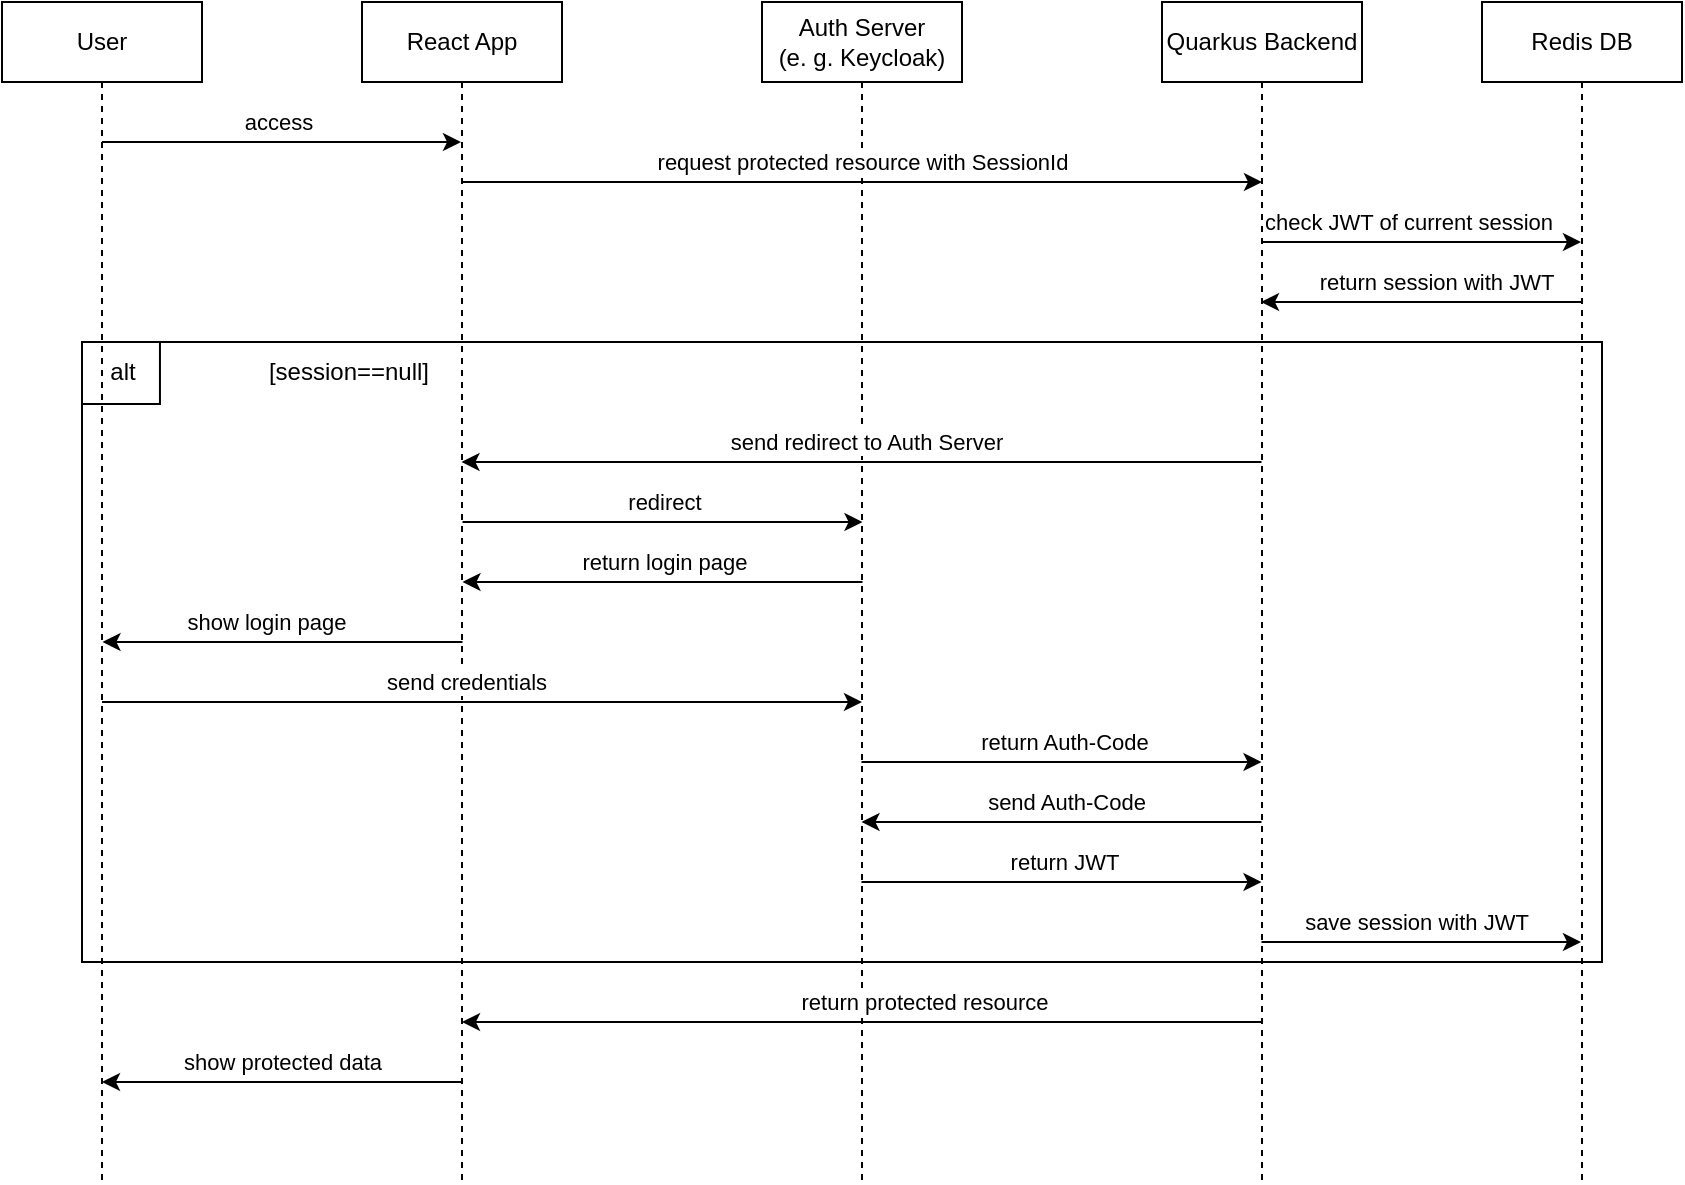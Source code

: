 <mxfile version="26.2.9">
  <diagram name="Page-1" id="XmjLJUbvg6ucZzx4xWFB">
    <mxGraphModel dx="1548" dy="824" grid="1" gridSize="10" guides="1" tooltips="1" connect="1" arrows="1" fold="1" page="1" pageScale="1" pageWidth="850" pageHeight="1100" math="0" shadow="0">
      <root>
        <mxCell id="0" />
        <mxCell id="1" parent="0" />
        <mxCell id="1c6_w9v8WD8D4lncaG84-82" value="" style="group" parent="1" vertex="1" connectable="0">
          <mxGeometry x="50" y="220" width="760" height="310" as="geometry" />
        </mxCell>
        <mxCell id="1c6_w9v8WD8D4lncaG84-58" value="" style="rounded=0;whiteSpace=wrap;html=1;" parent="1c6_w9v8WD8D4lncaG84-82" vertex="1">
          <mxGeometry width="760" height="310" as="geometry" />
        </mxCell>
        <mxCell id="1c6_w9v8WD8D4lncaG84-60" value="[session==null]" style="text;html=1;align=center;verticalAlign=middle;resizable=0;points=[];autosize=1;strokeColor=none;fillColor=none;" parent="1c6_w9v8WD8D4lncaG84-82" vertex="1">
          <mxGeometry x="82.909" width="100" height="30" as="geometry" />
        </mxCell>
        <mxCell id="1c6_w9v8WD8D4lncaG84-65" value="" style="group" parent="1c6_w9v8WD8D4lncaG84-82" vertex="1" connectable="0">
          <mxGeometry width="38.974" height="31" as="geometry" />
        </mxCell>
        <mxCell id="1c6_w9v8WD8D4lncaG84-63" value="" style="rounded=0;whiteSpace=wrap;html=1;" parent="1c6_w9v8WD8D4lncaG84-65" vertex="1">
          <mxGeometry width="38.974" height="31" as="geometry" />
        </mxCell>
        <mxCell id="1c6_w9v8WD8D4lncaG84-59" value="alt" style="text;html=1;align=center;verticalAlign=middle;resizable=0;points=[];autosize=1;strokeColor=none;fillColor=none;" parent="1c6_w9v8WD8D4lncaG84-65" vertex="1">
          <mxGeometry width="40" height="30" as="geometry" />
        </mxCell>
        <mxCell id="1c6_w9v8WD8D4lncaG84-27" value="User" style="shape=umlLifeline;perimeter=lifelinePerimeter;whiteSpace=wrap;html=1;container=0;dropTarget=0;collapsible=0;recursiveResize=0;outlineConnect=0;portConstraint=eastwest;newEdgeStyle={&quot;edgeStyle&quot;:&quot;elbowEdgeStyle&quot;,&quot;elbow&quot;:&quot;vertical&quot;,&quot;curved&quot;:0,&quot;rounded&quot;:0};" parent="1" vertex="1">
          <mxGeometry x="10" y="50" width="100" height="590" as="geometry" />
        </mxCell>
        <mxCell id="1c6_w9v8WD8D4lncaG84-28" value="React App" style="shape=umlLifeline;perimeter=lifelinePerimeter;whiteSpace=wrap;html=1;container=0;dropTarget=0;collapsible=0;recursiveResize=0;outlineConnect=0;portConstraint=eastwest;newEdgeStyle={&quot;edgeStyle&quot;:&quot;elbowEdgeStyle&quot;,&quot;elbow&quot;:&quot;vertical&quot;,&quot;curved&quot;:0,&quot;rounded&quot;:0};" parent="1" vertex="1">
          <mxGeometry x="190" y="50" width="100" height="590" as="geometry" />
        </mxCell>
        <mxCell id="1c6_w9v8WD8D4lncaG84-29" value="Auth Server&lt;div&gt;(e. g. Keycloak)&lt;/div&gt;" style="shape=umlLifeline;perimeter=lifelinePerimeter;whiteSpace=wrap;html=1;container=0;dropTarget=0;collapsible=0;recursiveResize=0;outlineConnect=0;portConstraint=eastwest;newEdgeStyle={&quot;edgeStyle&quot;:&quot;elbowEdgeStyle&quot;,&quot;elbow&quot;:&quot;vertical&quot;,&quot;curved&quot;:0,&quot;rounded&quot;:0};" parent="1" vertex="1">
          <mxGeometry x="390" y="50" width="100" height="590" as="geometry" />
        </mxCell>
        <mxCell id="1c6_w9v8WD8D4lncaG84-30" value="Quarkus Backend" style="shape=umlLifeline;perimeter=lifelinePerimeter;whiteSpace=wrap;html=1;container=0;dropTarget=0;collapsible=0;recursiveResize=0;outlineConnect=0;portConstraint=eastwest;newEdgeStyle={&quot;edgeStyle&quot;:&quot;elbowEdgeStyle&quot;,&quot;elbow&quot;:&quot;vertical&quot;,&quot;curved&quot;:0,&quot;rounded&quot;:0};" parent="1" vertex="1">
          <mxGeometry x="590" y="50" width="100" height="590" as="geometry" />
        </mxCell>
        <mxCell id="1c6_w9v8WD8D4lncaG84-31" value="" style="endArrow=classic;html=1;rounded=0;" parent="1" target="1c6_w9v8WD8D4lncaG84-28" edge="1" source="1c6_w9v8WD8D4lncaG84-27">
          <mxGeometry width="50" height="50" relative="1" as="geometry">
            <mxPoint x="65" y="120.0" as="sourcePoint" />
            <mxPoint x="170" y="120" as="targetPoint" />
            <Array as="points">
              <mxPoint x="140" y="120" />
            </Array>
          </mxGeometry>
        </mxCell>
        <mxCell id="1c6_w9v8WD8D4lncaG84-32" value="access" style="edgeLabel;html=1;align=center;verticalAlign=middle;resizable=0;points=[];" parent="1c6_w9v8WD8D4lncaG84-31" vertex="1" connectable="0">
          <mxGeometry x="0.238" y="-1" relative="1" as="geometry">
            <mxPoint x="-23" y="-11" as="offset" />
          </mxGeometry>
        </mxCell>
        <mxCell id="1c6_w9v8WD8D4lncaG84-37" value="" style="endArrow=classic;html=1;rounded=0;" parent="1" edge="1">
          <mxGeometry width="50" height="50" relative="1" as="geometry">
            <mxPoint x="240.25" y="370" as="sourcePoint" />
            <mxPoint x="60.25" y="370" as="targetPoint" />
          </mxGeometry>
        </mxCell>
        <mxCell id="1c6_w9v8WD8D4lncaG84-38" value="show login page" style="edgeLabel;html=1;align=center;verticalAlign=middle;resizable=0;points=[];" parent="1c6_w9v8WD8D4lncaG84-37" vertex="1" connectable="0">
          <mxGeometry x="0.306" y="-1" relative="1" as="geometry">
            <mxPoint x="19" y="-9" as="offset" />
          </mxGeometry>
        </mxCell>
        <mxCell id="1c6_w9v8WD8D4lncaG84-39" value="" style="endArrow=classic;html=1;rounded=0;" parent="1" edge="1">
          <mxGeometry width="50" height="50" relative="1" as="geometry">
            <mxPoint x="60" y="400" as="sourcePoint" />
            <mxPoint x="440" y="400" as="targetPoint" />
          </mxGeometry>
        </mxCell>
        <mxCell id="1c6_w9v8WD8D4lncaG84-40" value="send credentials" style="edgeLabel;html=1;align=center;verticalAlign=middle;resizable=0;points=[];" parent="1c6_w9v8WD8D4lncaG84-39" vertex="1" connectable="0">
          <mxGeometry x="-0.313" y="-2" relative="1" as="geometry">
            <mxPoint x="51" y="-12" as="offset" />
          </mxGeometry>
        </mxCell>
        <mxCell id="1c6_w9v8WD8D4lncaG84-43" value="" style="endArrow=classic;html=1;rounded=0;" parent="1" edge="1">
          <mxGeometry width="50" height="50" relative="1" as="geometry">
            <mxPoint x="240" y="140" as="sourcePoint" />
            <mxPoint x="640" y="140" as="targetPoint" />
          </mxGeometry>
        </mxCell>
        <mxCell id="1c6_w9v8WD8D4lncaG84-44" value="request protected resource with SessionId" style="edgeLabel;html=1;align=center;verticalAlign=middle;resizable=0;points=[];" parent="1c6_w9v8WD8D4lncaG84-43" vertex="1" connectable="0">
          <mxGeometry x="-0.42" y="2" relative="1" as="geometry">
            <mxPoint x="84" y="-8" as="offset" />
          </mxGeometry>
        </mxCell>
        <mxCell id="1c6_w9v8WD8D4lncaG84-53" value="Redis DB" style="shape=umlLifeline;perimeter=lifelinePerimeter;whiteSpace=wrap;html=1;container=0;dropTarget=0;collapsible=0;recursiveResize=0;outlineConnect=0;portConstraint=eastwest;newEdgeStyle={&quot;edgeStyle&quot;:&quot;elbowEdgeStyle&quot;,&quot;elbow&quot;:&quot;vertical&quot;,&quot;curved&quot;:0,&quot;rounded&quot;:0};" parent="1" vertex="1">
          <mxGeometry x="750" y="50" width="100" height="590" as="geometry" />
        </mxCell>
        <mxCell id="1c6_w9v8WD8D4lncaG84-54" value="" style="endArrow=classic;html=1;rounded=0;" parent="1" target="1c6_w9v8WD8D4lncaG84-53" edge="1">
          <mxGeometry width="50" height="50" relative="1" as="geometry">
            <mxPoint x="639.5" y="170" as="sourcePoint" />
            <mxPoint x="789.5" y="170" as="targetPoint" />
          </mxGeometry>
        </mxCell>
        <mxCell id="1c6_w9v8WD8D4lncaG84-55" value="check JWT of current session" style="edgeLabel;html=1;align=center;verticalAlign=middle;resizable=0;points=[];" parent="1c6_w9v8WD8D4lncaG84-54" vertex="1" connectable="0">
          <mxGeometry x="-0.404" y="1" relative="1" as="geometry">
            <mxPoint x="26" y="-9" as="offset" />
          </mxGeometry>
        </mxCell>
        <mxCell id="1c6_w9v8WD8D4lncaG84-56" value="" style="endArrow=classic;html=1;rounded=0;" parent="1" source="1c6_w9v8WD8D4lncaG84-53" edge="1">
          <mxGeometry width="50" height="50" relative="1" as="geometry">
            <mxPoint x="789.5" y="200" as="sourcePoint" />
            <mxPoint x="639.5" y="200" as="targetPoint" />
          </mxGeometry>
        </mxCell>
        <mxCell id="1c6_w9v8WD8D4lncaG84-57" value="return session with JWT" style="edgeLabel;html=1;align=center;verticalAlign=middle;resizable=0;points=[];" parent="1c6_w9v8WD8D4lncaG84-56" vertex="1" connectable="0">
          <mxGeometry x="-0.223" y="-1" relative="1" as="geometry">
            <mxPoint x="-11" y="-9" as="offset" />
          </mxGeometry>
        </mxCell>
        <mxCell id="1c6_w9v8WD8D4lncaG84-67" value="" style="endArrow=classic;html=1;rounded=0;" parent="1" edge="1">
          <mxGeometry width="50" height="50" relative="1" as="geometry">
            <mxPoint x="639.75" y="280" as="sourcePoint" />
            <mxPoint x="239.75" y="280" as="targetPoint" />
          </mxGeometry>
        </mxCell>
        <mxCell id="1c6_w9v8WD8D4lncaG84-69" value="send redirect to Auth Server" style="edgeLabel;html=1;align=center;verticalAlign=middle;resizable=0;points=[];" parent="1c6_w9v8WD8D4lncaG84-67" vertex="1" connectable="0">
          <mxGeometry x="-0.453" y="-1" relative="1" as="geometry">
            <mxPoint x="-89" y="-9" as="offset" />
          </mxGeometry>
        </mxCell>
        <mxCell id="1c6_w9v8WD8D4lncaG84-70" value="" style="endArrow=classic;html=1;rounded=0;" parent="1" edge="1">
          <mxGeometry width="50" height="50" relative="1" as="geometry">
            <mxPoint x="240.25" y="310" as="sourcePoint" />
            <mxPoint x="440.25" y="310" as="targetPoint" />
          </mxGeometry>
        </mxCell>
        <mxCell id="1c6_w9v8WD8D4lncaG84-71" value="redirect" style="edgeLabel;html=1;align=center;verticalAlign=middle;resizable=0;points=[];" parent="1c6_w9v8WD8D4lncaG84-70" vertex="1" connectable="0">
          <mxGeometry x="-0.48" y="-3" relative="1" as="geometry">
            <mxPoint x="48" y="-13" as="offset" />
          </mxGeometry>
        </mxCell>
        <mxCell id="1c6_w9v8WD8D4lncaG84-72" value="" style="endArrow=classic;html=1;rounded=0;" parent="1" edge="1">
          <mxGeometry width="50" height="50" relative="1" as="geometry">
            <mxPoint x="440.25" y="340" as="sourcePoint" />
            <mxPoint x="240.25" y="340" as="targetPoint" />
          </mxGeometry>
        </mxCell>
        <mxCell id="1c6_w9v8WD8D4lncaG84-73" value="return login page" style="edgeLabel;html=1;align=center;verticalAlign=middle;resizable=0;points=[];" parent="1c6_w9v8WD8D4lncaG84-72" vertex="1" connectable="0">
          <mxGeometry x="0.24" y="-4" relative="1" as="geometry">
            <mxPoint x="24" y="-6" as="offset" />
          </mxGeometry>
        </mxCell>
        <mxCell id="1c6_w9v8WD8D4lncaG84-74" value="" style="endArrow=classic;html=1;rounded=0;" parent="1" edge="1">
          <mxGeometry width="50" height="50" relative="1" as="geometry">
            <mxPoint x="439.75" y="430" as="sourcePoint" />
            <mxPoint x="639.75" y="430" as="targetPoint" />
          </mxGeometry>
        </mxCell>
        <mxCell id="1c6_w9v8WD8D4lncaG84-75" value="return Auth-Code" style="edgeLabel;html=1;align=center;verticalAlign=middle;resizable=0;points=[];" parent="1c6_w9v8WD8D4lncaG84-74" vertex="1" connectable="0">
          <mxGeometry x="0.335" y="2" relative="1" as="geometry">
            <mxPoint x="-33" y="-8" as="offset" />
          </mxGeometry>
        </mxCell>
        <mxCell id="1c6_w9v8WD8D4lncaG84-76" value="" style="endArrow=classic;html=1;rounded=0;" parent="1" edge="1">
          <mxGeometry width="50" height="50" relative="1" as="geometry">
            <mxPoint x="639.75" y="460" as="sourcePoint" />
            <mxPoint x="439.75" y="460" as="targetPoint" />
          </mxGeometry>
        </mxCell>
        <mxCell id="1c6_w9v8WD8D4lncaG84-77" value="send Auth-Code" style="edgeLabel;html=1;align=center;verticalAlign=middle;resizable=0;points=[];" parent="1c6_w9v8WD8D4lncaG84-76" vertex="1" connectable="0">
          <mxGeometry x="-0.275" y="1" relative="1" as="geometry">
            <mxPoint x="-26" y="-11" as="offset" />
          </mxGeometry>
        </mxCell>
        <mxCell id="1c6_w9v8WD8D4lncaG84-78" value="" style="endArrow=classic;html=1;rounded=0;" parent="1" edge="1">
          <mxGeometry width="50" height="50" relative="1" as="geometry">
            <mxPoint x="439.75" y="490" as="sourcePoint" />
            <mxPoint x="639.75" y="490" as="targetPoint" />
          </mxGeometry>
        </mxCell>
        <mxCell id="1c6_w9v8WD8D4lncaG84-79" value="return JWT" style="edgeLabel;html=1;align=center;verticalAlign=middle;resizable=0;points=[];" parent="1c6_w9v8WD8D4lncaG84-78" vertex="1" connectable="0">
          <mxGeometry x="-0.255" y="-3" relative="1" as="geometry">
            <mxPoint x="26" y="-13" as="offset" />
          </mxGeometry>
        </mxCell>
        <mxCell id="1c6_w9v8WD8D4lncaG84-80" value="" style="endArrow=classic;html=1;rounded=0;" parent="1" target="1c6_w9v8WD8D4lncaG84-53" edge="1">
          <mxGeometry width="50" height="50" relative="1" as="geometry">
            <mxPoint x="639.75" y="520" as="sourcePoint" />
            <mxPoint x="789.75" y="520" as="targetPoint" />
          </mxGeometry>
        </mxCell>
        <mxCell id="1c6_w9v8WD8D4lncaG84-81" value="save session with JWT" style="edgeLabel;html=1;align=center;verticalAlign=middle;resizable=0;points=[];" parent="1c6_w9v8WD8D4lncaG84-80" vertex="1" connectable="0">
          <mxGeometry x="0.207" y="4" relative="1" as="geometry">
            <mxPoint x="-20" y="-6" as="offset" />
          </mxGeometry>
        </mxCell>
        <mxCell id="1c6_w9v8WD8D4lncaG84-83" value="" style="endArrow=classic;html=1;rounded=0;" parent="1" target="1c6_w9v8WD8D4lncaG84-28" edge="1">
          <mxGeometry width="50" height="50" relative="1" as="geometry">
            <mxPoint x="639.5" y="560" as="sourcePoint" />
            <mxPoint x="439.5" y="560" as="targetPoint" />
          </mxGeometry>
        </mxCell>
        <mxCell id="1c6_w9v8WD8D4lncaG84-84" value="return protected resource" style="edgeLabel;html=1;align=center;verticalAlign=middle;resizable=0;points=[];" parent="1c6_w9v8WD8D4lncaG84-83" vertex="1" connectable="0">
          <mxGeometry x="-0.295" y="2" relative="1" as="geometry">
            <mxPoint x="-28" y="-12" as="offset" />
          </mxGeometry>
        </mxCell>
        <mxCell id="1c6_w9v8WD8D4lncaG84-85" value="" style="endArrow=classic;html=1;rounded=0;" parent="1" edge="1">
          <mxGeometry width="50" height="50" relative="1" as="geometry">
            <mxPoint x="240" y="590" as="sourcePoint" />
            <mxPoint x="60" y="590" as="targetPoint" />
          </mxGeometry>
        </mxCell>
        <mxCell id="1c6_w9v8WD8D4lncaG84-86" value="show protected data" style="edgeLabel;html=1;align=center;verticalAlign=middle;resizable=0;points=[];" parent="1c6_w9v8WD8D4lncaG84-85" vertex="1" connectable="0">
          <mxGeometry x="-0.456" y="1" relative="1" as="geometry">
            <mxPoint x="-41" y="-11" as="offset" />
          </mxGeometry>
        </mxCell>
      </root>
    </mxGraphModel>
  </diagram>
</mxfile>

